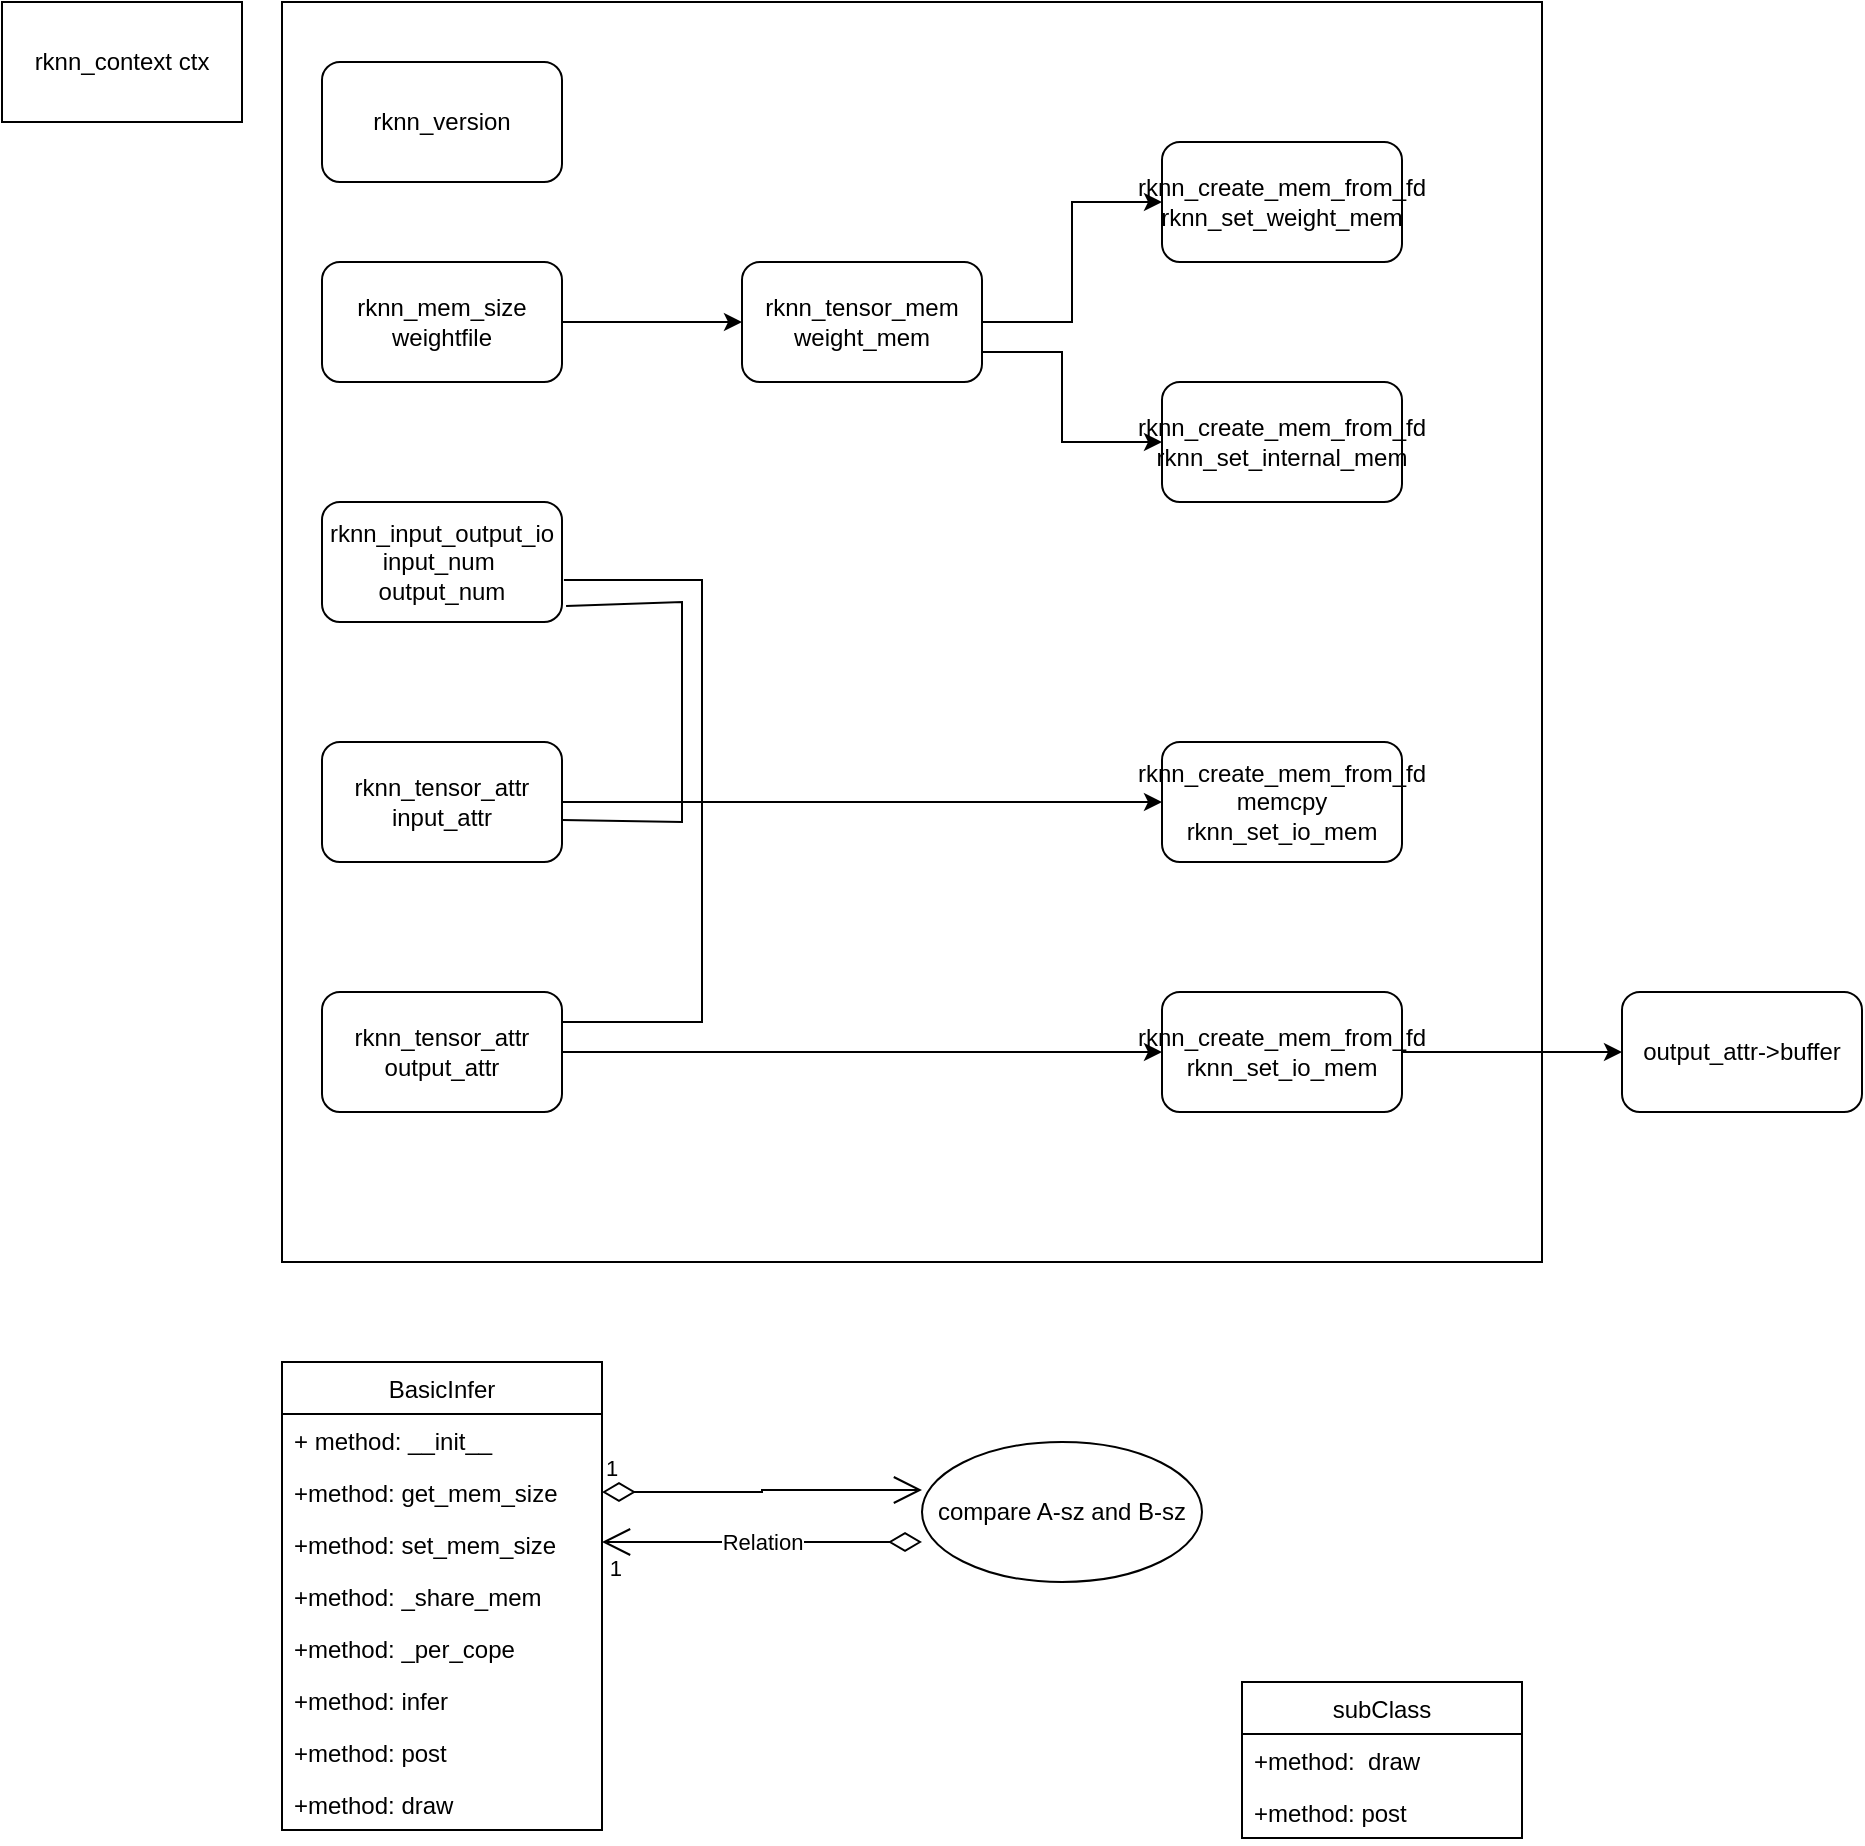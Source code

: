 <mxfile version="20.8.16" type="device"><diagram name="第 1 页" id="7VOEGhRgdpPUo-O9CACW"><mxGraphModel dx="1434" dy="805" grid="1" gridSize="10" guides="1" tooltips="1" connect="1" arrows="1" fold="1" page="1" pageScale="1" pageWidth="827" pageHeight="1169" math="0" shadow="0"><root><mxCell id="0"/><mxCell id="1" parent="0"/><mxCell id="dKylP8jNhbiXT3r-Iiw6-13" value="" style="whiteSpace=wrap;html=1;aspect=fixed;" parent="1" vertex="1"><mxGeometry x="220" y="30" width="630" height="630" as="geometry"/></mxCell><mxCell id="dKylP8jNhbiXT3r-Iiw6-1" value="rknn_context ctx" style="rounded=0;whiteSpace=wrap;html=1;" parent="1" vertex="1"><mxGeometry x="80" y="30" width="120" height="60" as="geometry"/></mxCell><mxCell id="dKylP8jNhbiXT3r-Iiw6-2" value="rknn_version" style="rounded=1;whiteSpace=wrap;html=1;" parent="1" vertex="1"><mxGeometry x="240" y="60" width="120" height="60" as="geometry"/></mxCell><mxCell id="dKylP8jNhbiXT3r-Iiw6-18" style="edgeStyle=orthogonalEdgeStyle;rounded=0;orthogonalLoop=1;jettySize=auto;html=1;" parent="1" source="dKylP8jNhbiXT3r-Iiw6-3" target="dKylP8jNhbiXT3r-Iiw6-17" edge="1"><mxGeometry relative="1" as="geometry"/></mxCell><mxCell id="dKylP8jNhbiXT3r-Iiw6-3" value="rknn_mem_size weightfile&lt;br&gt;" style="rounded=1;whiteSpace=wrap;html=1;" parent="1" vertex="1"><mxGeometry x="240" y="160" width="120" height="60" as="geometry"/></mxCell><mxCell id="dKylP8jNhbiXT3r-Iiw6-5" value="rknn_input_output_io&lt;br&gt;input_num&amp;nbsp; output_num" style="rounded=1;whiteSpace=wrap;html=1;" parent="1" vertex="1"><mxGeometry x="240" y="280" width="120" height="60" as="geometry"/></mxCell><mxCell id="dKylP8jNhbiXT3r-Iiw6-27" style="edgeStyle=orthogonalEdgeStyle;rounded=0;orthogonalLoop=1;jettySize=auto;html=1;entryX=0;entryY=0.5;entryDx=0;entryDy=0;" parent="1" source="dKylP8jNhbiXT3r-Iiw6-6" target="dKylP8jNhbiXT3r-Iiw6-26" edge="1"><mxGeometry relative="1" as="geometry"/></mxCell><mxCell id="dKylP8jNhbiXT3r-Iiw6-6" value="rknn_tensor_attr&lt;br&gt;input_attr" style="rounded=1;whiteSpace=wrap;html=1;" parent="1" vertex="1"><mxGeometry x="240" y="400" width="120" height="60" as="geometry"/></mxCell><mxCell id="dKylP8jNhbiXT3r-Iiw6-28" style="edgeStyle=orthogonalEdgeStyle;rounded=0;orthogonalLoop=1;jettySize=auto;html=1;entryX=0;entryY=0.5;entryDx=0;entryDy=0;" parent="1" source="dKylP8jNhbiXT3r-Iiw6-7" target="dKylP8jNhbiXT3r-Iiw6-25" edge="1"><mxGeometry relative="1" as="geometry"/></mxCell><mxCell id="dKylP8jNhbiXT3r-Iiw6-7" value="rknn_tensor_attr&lt;br&gt;output_attr" style="rounded=1;whiteSpace=wrap;html=1;" parent="1" vertex="1"><mxGeometry x="240" y="525" width="120" height="60" as="geometry"/></mxCell><mxCell id="dKylP8jNhbiXT3r-Iiw6-14" value="" style="endArrow=none;html=1;rounded=0;entryX=1.017;entryY=0.867;entryDx=0;entryDy=0;entryPerimeter=0;exitX=1;exitY=0.65;exitDx=0;exitDy=0;exitPerimeter=0;" parent="1" source="dKylP8jNhbiXT3r-Iiw6-6" target="dKylP8jNhbiXT3r-Iiw6-5" edge="1"><mxGeometry width="50" height="50" relative="1" as="geometry"><mxPoint x="450" y="370" as="sourcePoint"/><mxPoint x="500" y="320" as="targetPoint"/><Array as="points"><mxPoint x="420" y="440"/><mxPoint x="420" y="330"/></Array></mxGeometry></mxCell><mxCell id="dKylP8jNhbiXT3r-Iiw6-15" value="" style="endArrow=none;html=1;rounded=0;entryX=1.008;entryY=0.65;entryDx=0;entryDy=0;entryPerimeter=0;exitX=1;exitY=0.25;exitDx=0;exitDy=0;" parent="1" source="dKylP8jNhbiXT3r-Iiw6-7" target="dKylP8jNhbiXT3r-Iiw6-5" edge="1"><mxGeometry width="50" height="50" relative="1" as="geometry"><mxPoint x="370" y="449" as="sourcePoint"/><mxPoint x="369.94" y="339.88" as="targetPoint"/><Array as="points"><mxPoint x="430" y="540"/><mxPoint x="430" y="319"/></Array></mxGeometry></mxCell><mxCell id="dKylP8jNhbiXT3r-Iiw6-21" style="edgeStyle=orthogonalEdgeStyle;rounded=0;orthogonalLoop=1;jettySize=auto;html=1;entryX=0;entryY=0.5;entryDx=0;entryDy=0;" parent="1" source="dKylP8jNhbiXT3r-Iiw6-17" target="dKylP8jNhbiXT3r-Iiw6-19" edge="1"><mxGeometry relative="1" as="geometry"/></mxCell><mxCell id="dKylP8jNhbiXT3r-Iiw6-17" value="rknn_tensor_mem&lt;br&gt;weight_mem" style="rounded=1;whiteSpace=wrap;html=1;" parent="1" vertex="1"><mxGeometry x="450" y="160" width="120" height="60" as="geometry"/></mxCell><mxCell id="dKylP8jNhbiXT3r-Iiw6-19" value="rknn_create_mem_from_fd&lt;br&gt;rknn_set_weight_mem" style="rounded=1;whiteSpace=wrap;html=1;" parent="1" vertex="1"><mxGeometry x="660" y="100" width="120" height="60" as="geometry"/></mxCell><mxCell id="dKylP8jNhbiXT3r-Iiw6-22" value="" style="endArrow=classic;html=1;rounded=0;exitX=1;exitY=0.75;exitDx=0;exitDy=0;entryX=0;entryY=0.5;entryDx=0;entryDy=0;" parent="1" source="dKylP8jNhbiXT3r-Iiw6-17" target="dKylP8jNhbiXT3r-Iiw6-23" edge="1"><mxGeometry width="50" height="50" relative="1" as="geometry"><mxPoint x="570" y="340" as="sourcePoint"/><mxPoint x="630" y="280" as="targetPoint"/><Array as="points"><mxPoint x="610" y="205"/><mxPoint x="610" y="250"/></Array></mxGeometry></mxCell><mxCell id="dKylP8jNhbiXT3r-Iiw6-23" value="rknn_create_mem_from_fd&lt;br&gt;rknn_set_internal_mem" style="rounded=1;whiteSpace=wrap;html=1;" parent="1" vertex="1"><mxGeometry x="660" y="220" width="120" height="60" as="geometry"/></mxCell><mxCell id="dKylP8jNhbiXT3r-Iiw6-30" style="edgeStyle=orthogonalEdgeStyle;rounded=0;orthogonalLoop=1;jettySize=auto;html=1;entryX=0;entryY=0.5;entryDx=0;entryDy=0;" parent="1" source="dKylP8jNhbiXT3r-Iiw6-25" target="dKylP8jNhbiXT3r-Iiw6-29" edge="1"><mxGeometry relative="1" as="geometry"/></mxCell><mxCell id="dKylP8jNhbiXT3r-Iiw6-25" value="rknn_create_mem_from_fd&lt;br&gt;rknn_set_io_mem" style="rounded=1;whiteSpace=wrap;html=1;" parent="1" vertex="1"><mxGeometry x="660" y="525" width="120" height="60" as="geometry"/></mxCell><mxCell id="dKylP8jNhbiXT3r-Iiw6-26" value="rknn_create_mem_from_fd&lt;br&gt;memcpy&lt;br&gt;rknn_set_io_mem" style="rounded=1;whiteSpace=wrap;html=1;" parent="1" vertex="1"><mxGeometry x="660" y="400" width="120" height="60" as="geometry"/></mxCell><mxCell id="dKylP8jNhbiXT3r-Iiw6-29" value="output_attr-&amp;gt;buffer" style="rounded=1;whiteSpace=wrap;html=1;" parent="1" vertex="1"><mxGeometry x="890" y="525" width="120" height="60" as="geometry"/></mxCell><mxCell id="tiHlNtC8goM-nRVVsfWV-9" value="BasicInfer" style="swimlane;fontStyle=0;childLayout=stackLayout;horizontal=1;startSize=26;fillColor=none;horizontalStack=0;resizeParent=1;resizeParentMax=0;resizeLast=0;collapsible=1;marginBottom=0;" vertex="1" parent="1"><mxGeometry x="220" y="710" width="160" height="234" as="geometry"><mxRectangle x="120" y="720" width="100" height="30" as="alternateBounds"/></mxGeometry></mxCell><mxCell id="tiHlNtC8goM-nRVVsfWV-10" value="+ method: __init__" style="text;strokeColor=none;fillColor=none;align=left;verticalAlign=top;spacingLeft=4;spacingRight=4;overflow=hidden;rotatable=0;points=[[0,0.5],[1,0.5]];portConstraint=eastwest;" vertex="1" parent="tiHlNtC8goM-nRVVsfWV-9"><mxGeometry y="26" width="160" height="26" as="geometry"/></mxCell><mxCell id="ESDFkl21Ca9qzzVKbMUP-6" value="+method: get_mem_size" style="text;strokeColor=none;fillColor=none;align=left;verticalAlign=top;spacingLeft=4;spacingRight=4;overflow=hidden;rotatable=0;points=[[0,0.5],[1,0.5]];portConstraint=eastwest;" vertex="1" parent="tiHlNtC8goM-nRVVsfWV-9"><mxGeometry y="52" width="160" height="26" as="geometry"/></mxCell><mxCell id="ESDFkl21Ca9qzzVKbMUP-5" value="+method: set_mem_size" style="text;strokeColor=none;fillColor=none;align=left;verticalAlign=top;spacingLeft=4;spacingRight=4;overflow=hidden;rotatable=0;points=[[0,0.5],[1,0.5]];portConstraint=eastwest;" vertex="1" parent="tiHlNtC8goM-nRVVsfWV-9"><mxGeometry y="78" width="160" height="26" as="geometry"/></mxCell><mxCell id="ESDFkl21Ca9qzzVKbMUP-12" value="+method: _share_mem" style="text;strokeColor=none;fillColor=none;align=left;verticalAlign=top;spacingLeft=4;spacingRight=4;overflow=hidden;rotatable=0;points=[[0,0.5],[1,0.5]];portConstraint=eastwest;" vertex="1" parent="tiHlNtC8goM-nRVVsfWV-9"><mxGeometry y="104" width="160" height="26" as="geometry"/></mxCell><mxCell id="tiHlNtC8goM-nRVVsfWV-13" value="+method: _per_cope" style="text;strokeColor=none;fillColor=none;align=left;verticalAlign=top;spacingLeft=4;spacingRight=4;overflow=hidden;rotatable=0;points=[[0,0.5],[1,0.5]];portConstraint=eastwest;" vertex="1" parent="tiHlNtC8goM-nRVVsfWV-9"><mxGeometry y="130" width="160" height="26" as="geometry"/></mxCell><mxCell id="tiHlNtC8goM-nRVVsfWV-11" value="+method: infer" style="text;strokeColor=none;fillColor=none;align=left;verticalAlign=top;spacingLeft=4;spacingRight=4;overflow=hidden;rotatable=0;points=[[0,0.5],[1,0.5]];portConstraint=eastwest;" vertex="1" parent="tiHlNtC8goM-nRVVsfWV-9"><mxGeometry y="156" width="160" height="26" as="geometry"/></mxCell><mxCell id="ESDFkl21Ca9qzzVKbMUP-28" value="+method: post" style="text;strokeColor=none;fillColor=none;align=left;verticalAlign=top;spacingLeft=4;spacingRight=4;overflow=hidden;rotatable=0;points=[[0,0.5],[1,0.5]];portConstraint=eastwest;" vertex="1" parent="tiHlNtC8goM-nRVVsfWV-9"><mxGeometry y="182" width="160" height="26" as="geometry"/></mxCell><mxCell id="tiHlNtC8goM-nRVVsfWV-12" value="+method: draw" style="text;strokeColor=none;fillColor=none;align=left;verticalAlign=top;spacingLeft=4;spacingRight=4;overflow=hidden;rotatable=0;points=[[0,0.5],[1,0.5]];portConstraint=eastwest;" vertex="1" parent="tiHlNtC8goM-nRVVsfWV-9"><mxGeometry y="208" width="160" height="26" as="geometry"/></mxCell><mxCell id="ESDFkl21Ca9qzzVKbMUP-9" value="1" style="endArrow=open;html=1;endSize=12;startArrow=diamondThin;startSize=14;startFill=0;edgeStyle=orthogonalEdgeStyle;align=left;verticalAlign=bottom;rounded=0;" edge="1" parent="1" source="ESDFkl21Ca9qzzVKbMUP-6"><mxGeometry x="-1" y="3" relative="1" as="geometry"><mxPoint x="370" y="801" as="sourcePoint"/><mxPoint x="540" y="774" as="targetPoint"/><Array as="points"><mxPoint x="460" y="775"/><mxPoint x="460" y="774"/></Array></mxGeometry></mxCell><mxCell id="ESDFkl21Ca9qzzVKbMUP-11" value="compare A-sz and B-sz" style="ellipse;whiteSpace=wrap;html=1;" vertex="1" parent="1"><mxGeometry x="540" y="750" width="140" height="70" as="geometry"/></mxCell><mxCell id="ESDFkl21Ca9qzzVKbMUP-13" value="Relation" style="endArrow=open;html=1;endSize=12;startArrow=diamondThin;startSize=14;startFill=0;edgeStyle=orthogonalEdgeStyle;rounded=0;" edge="1" parent="1"><mxGeometry relative="1" as="geometry"><mxPoint x="540" y="800" as="sourcePoint"/><mxPoint x="380" y="800" as="targetPoint"/></mxGeometry></mxCell><mxCell id="ESDFkl21Ca9qzzVKbMUP-15" value="1" style="edgeLabel;resizable=0;html=1;align=right;verticalAlign=top;" connectable="0" vertex="1" parent="ESDFkl21Ca9qzzVKbMUP-13"><mxGeometry x="1" relative="1" as="geometry"><mxPoint x="10" as="offset"/></mxGeometry></mxCell><mxCell id="ESDFkl21Ca9qzzVKbMUP-16" value="subClass" style="swimlane;fontStyle=0;childLayout=stackLayout;horizontal=1;startSize=26;fillColor=none;horizontalStack=0;resizeParent=1;resizeParentMax=0;resizeLast=0;collapsible=1;marginBottom=0;" vertex="1" parent="1"><mxGeometry x="700" y="870" width="140" height="78" as="geometry"/></mxCell><mxCell id="ESDFkl21Ca9qzzVKbMUP-18" value="+method:  draw" style="text;strokeColor=none;fillColor=none;align=left;verticalAlign=top;spacingLeft=4;spacingRight=4;overflow=hidden;rotatable=0;points=[[0,0.5],[1,0.5]];portConstraint=eastwest;" vertex="1" parent="ESDFkl21Ca9qzzVKbMUP-16"><mxGeometry y="26" width="140" height="26" as="geometry"/></mxCell><mxCell id="ESDFkl21Ca9qzzVKbMUP-19" value="+method: post" style="text;strokeColor=none;fillColor=none;align=left;verticalAlign=top;spacingLeft=4;spacingRight=4;overflow=hidden;rotatable=0;points=[[0,0.5],[1,0.5]];portConstraint=eastwest;" vertex="1" parent="ESDFkl21Ca9qzzVKbMUP-16"><mxGeometry y="52" width="140" height="26" as="geometry"/></mxCell></root></mxGraphModel></diagram></mxfile>